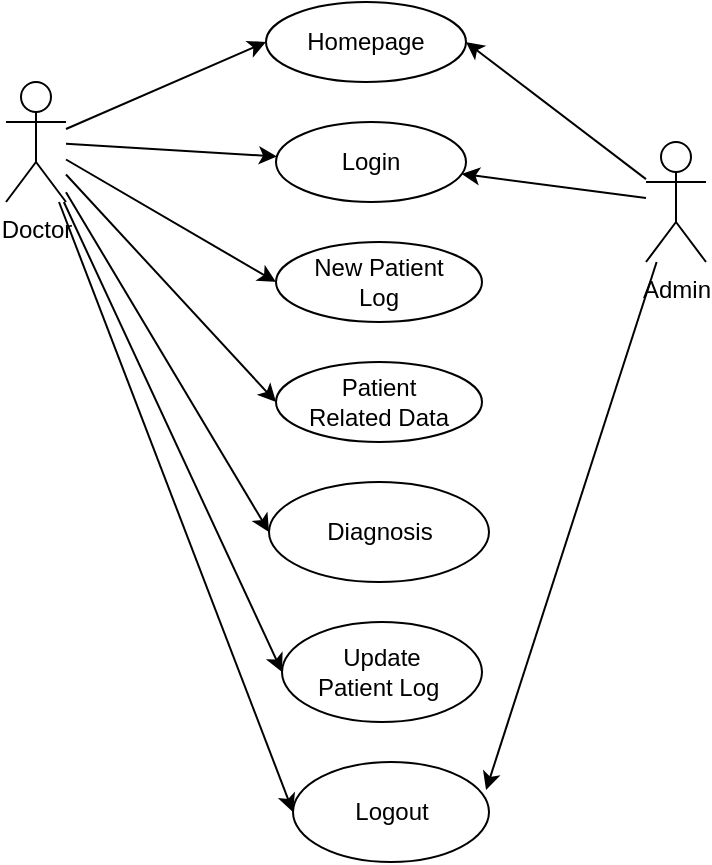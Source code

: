<mxfile version="13.7.3" type="github">
  <diagram id="3SHCg4T-UcSGHeGuKHQj" name="Page-1">
    <mxGraphModel dx="336" dy="412" grid="1" gridSize="10" guides="1" tooltips="1" connect="1" arrows="1" fold="1" page="1" pageScale="1" pageWidth="850" pageHeight="1100" math="0" shadow="0">
      <root>
        <mxCell id="0" />
        <mxCell id="1" parent="0" />
        <mxCell id="nsZgsNw6h9ZGIm-DoyYn-15" style="edgeStyle=none;rounded=0;orthogonalLoop=1;jettySize=auto;html=1;entryX=0;entryY=0.5;entryDx=0;entryDy=0;" edge="1" parent="1" source="nsZgsNw6h9ZGIm-DoyYn-1" target="nsZgsNw6h9ZGIm-DoyYn-5">
          <mxGeometry relative="1" as="geometry" />
        </mxCell>
        <mxCell id="nsZgsNw6h9ZGIm-DoyYn-16" style="edgeStyle=none;rounded=0;orthogonalLoop=1;jettySize=auto;html=1;" edge="1" parent="1" source="nsZgsNw6h9ZGIm-DoyYn-1" target="nsZgsNw6h9ZGIm-DoyYn-6">
          <mxGeometry relative="1" as="geometry" />
        </mxCell>
        <mxCell id="nsZgsNw6h9ZGIm-DoyYn-17" style="edgeStyle=none;rounded=0;orthogonalLoop=1;jettySize=auto;html=1;entryX=0;entryY=0.5;entryDx=0;entryDy=0;" edge="1" parent="1" source="nsZgsNw6h9ZGIm-DoyYn-1" target="nsZgsNw6h9ZGIm-DoyYn-7">
          <mxGeometry relative="1" as="geometry" />
        </mxCell>
        <mxCell id="nsZgsNw6h9ZGIm-DoyYn-18" style="edgeStyle=none;rounded=0;orthogonalLoop=1;jettySize=auto;html=1;entryX=0;entryY=0.5;entryDx=0;entryDy=0;" edge="1" parent="1" source="nsZgsNw6h9ZGIm-DoyYn-1" target="nsZgsNw6h9ZGIm-DoyYn-8">
          <mxGeometry relative="1" as="geometry" />
        </mxCell>
        <mxCell id="nsZgsNw6h9ZGIm-DoyYn-20" style="edgeStyle=none;rounded=0;orthogonalLoop=1;jettySize=auto;html=1;entryX=0;entryY=0.5;entryDx=0;entryDy=0;" edge="1" parent="1" source="nsZgsNw6h9ZGIm-DoyYn-1" target="nsZgsNw6h9ZGIm-DoyYn-9">
          <mxGeometry relative="1" as="geometry" />
        </mxCell>
        <mxCell id="nsZgsNw6h9ZGIm-DoyYn-21" style="edgeStyle=none;rounded=0;orthogonalLoop=1;jettySize=auto;html=1;entryX=0;entryY=0.5;entryDx=0;entryDy=0;" edge="1" parent="1" source="nsZgsNw6h9ZGIm-DoyYn-1" target="nsZgsNw6h9ZGIm-DoyYn-11">
          <mxGeometry relative="1" as="geometry" />
        </mxCell>
        <mxCell id="nsZgsNw6h9ZGIm-DoyYn-22" style="edgeStyle=none;rounded=0;orthogonalLoop=1;jettySize=auto;html=1;entryX=0;entryY=0.5;entryDx=0;entryDy=0;" edge="1" parent="1" source="nsZgsNw6h9ZGIm-DoyYn-1" target="nsZgsNw6h9ZGIm-DoyYn-12">
          <mxGeometry relative="1" as="geometry" />
        </mxCell>
        <mxCell id="nsZgsNw6h9ZGIm-DoyYn-1" value="Doctor" style="shape=umlActor;verticalLabelPosition=bottom;verticalAlign=top;html=1;" vertex="1" parent="1">
          <mxGeometry x="50" y="80" width="30" height="60" as="geometry" />
        </mxCell>
        <mxCell id="nsZgsNw6h9ZGIm-DoyYn-5" value="Homepage" style="ellipse;whiteSpace=wrap;html=1;" vertex="1" parent="1">
          <mxGeometry x="180" y="40" width="100" height="40" as="geometry" />
        </mxCell>
        <mxCell id="nsZgsNw6h9ZGIm-DoyYn-6" value="Login" style="ellipse;whiteSpace=wrap;html=1;" vertex="1" parent="1">
          <mxGeometry x="185" y="100" width="95" height="40" as="geometry" />
        </mxCell>
        <mxCell id="nsZgsNw6h9ZGIm-DoyYn-7" value="New Patient&lt;br&gt;Log" style="ellipse;whiteSpace=wrap;html=1;" vertex="1" parent="1">
          <mxGeometry x="185" y="160" width="103" height="40" as="geometry" />
        </mxCell>
        <mxCell id="nsZgsNw6h9ZGIm-DoyYn-8" value="Patient&lt;br&gt;Related Data" style="ellipse;whiteSpace=wrap;html=1;" vertex="1" parent="1">
          <mxGeometry x="185" y="220" width="103" height="40" as="geometry" />
        </mxCell>
        <mxCell id="nsZgsNw6h9ZGIm-DoyYn-9" value="Diagnosis" style="ellipse;whiteSpace=wrap;html=1;" vertex="1" parent="1">
          <mxGeometry x="181.5" y="280" width="110" height="50" as="geometry" />
        </mxCell>
        <mxCell id="nsZgsNw6h9ZGIm-DoyYn-11" value="Update&lt;br&gt;Patient Log&amp;nbsp;" style="ellipse;whiteSpace=wrap;html=1;" vertex="1" parent="1">
          <mxGeometry x="188" y="350" width="100" height="50" as="geometry" />
        </mxCell>
        <mxCell id="nsZgsNw6h9ZGIm-DoyYn-12" value="Logout" style="ellipse;whiteSpace=wrap;html=1;" vertex="1" parent="1">
          <mxGeometry x="193.5" y="420" width="98" height="50" as="geometry" />
        </mxCell>
        <mxCell id="nsZgsNw6h9ZGIm-DoyYn-14" style="rounded=0;orthogonalLoop=1;jettySize=auto;html=1;entryX=1;entryY=0.5;entryDx=0;entryDy=0;" edge="1" parent="1" source="nsZgsNw6h9ZGIm-DoyYn-13" target="nsZgsNw6h9ZGIm-DoyYn-5">
          <mxGeometry relative="1" as="geometry" />
        </mxCell>
        <mxCell id="nsZgsNw6h9ZGIm-DoyYn-23" style="edgeStyle=none;rounded=0;orthogonalLoop=1;jettySize=auto;html=1;" edge="1" parent="1" source="nsZgsNw6h9ZGIm-DoyYn-13" target="nsZgsNw6h9ZGIm-DoyYn-6">
          <mxGeometry relative="1" as="geometry" />
        </mxCell>
        <mxCell id="nsZgsNw6h9ZGIm-DoyYn-24" style="edgeStyle=none;rounded=0;orthogonalLoop=1;jettySize=auto;html=1;entryX=0.985;entryY=0.28;entryDx=0;entryDy=0;entryPerimeter=0;" edge="1" parent="1" source="nsZgsNw6h9ZGIm-DoyYn-13" target="nsZgsNw6h9ZGIm-DoyYn-12">
          <mxGeometry relative="1" as="geometry" />
        </mxCell>
        <mxCell id="nsZgsNw6h9ZGIm-DoyYn-13" value="Admin" style="shape=umlActor;verticalLabelPosition=bottom;verticalAlign=top;html=1;" vertex="1" parent="1">
          <mxGeometry x="370" y="110" width="30" height="60" as="geometry" />
        </mxCell>
      </root>
    </mxGraphModel>
  </diagram>
</mxfile>
